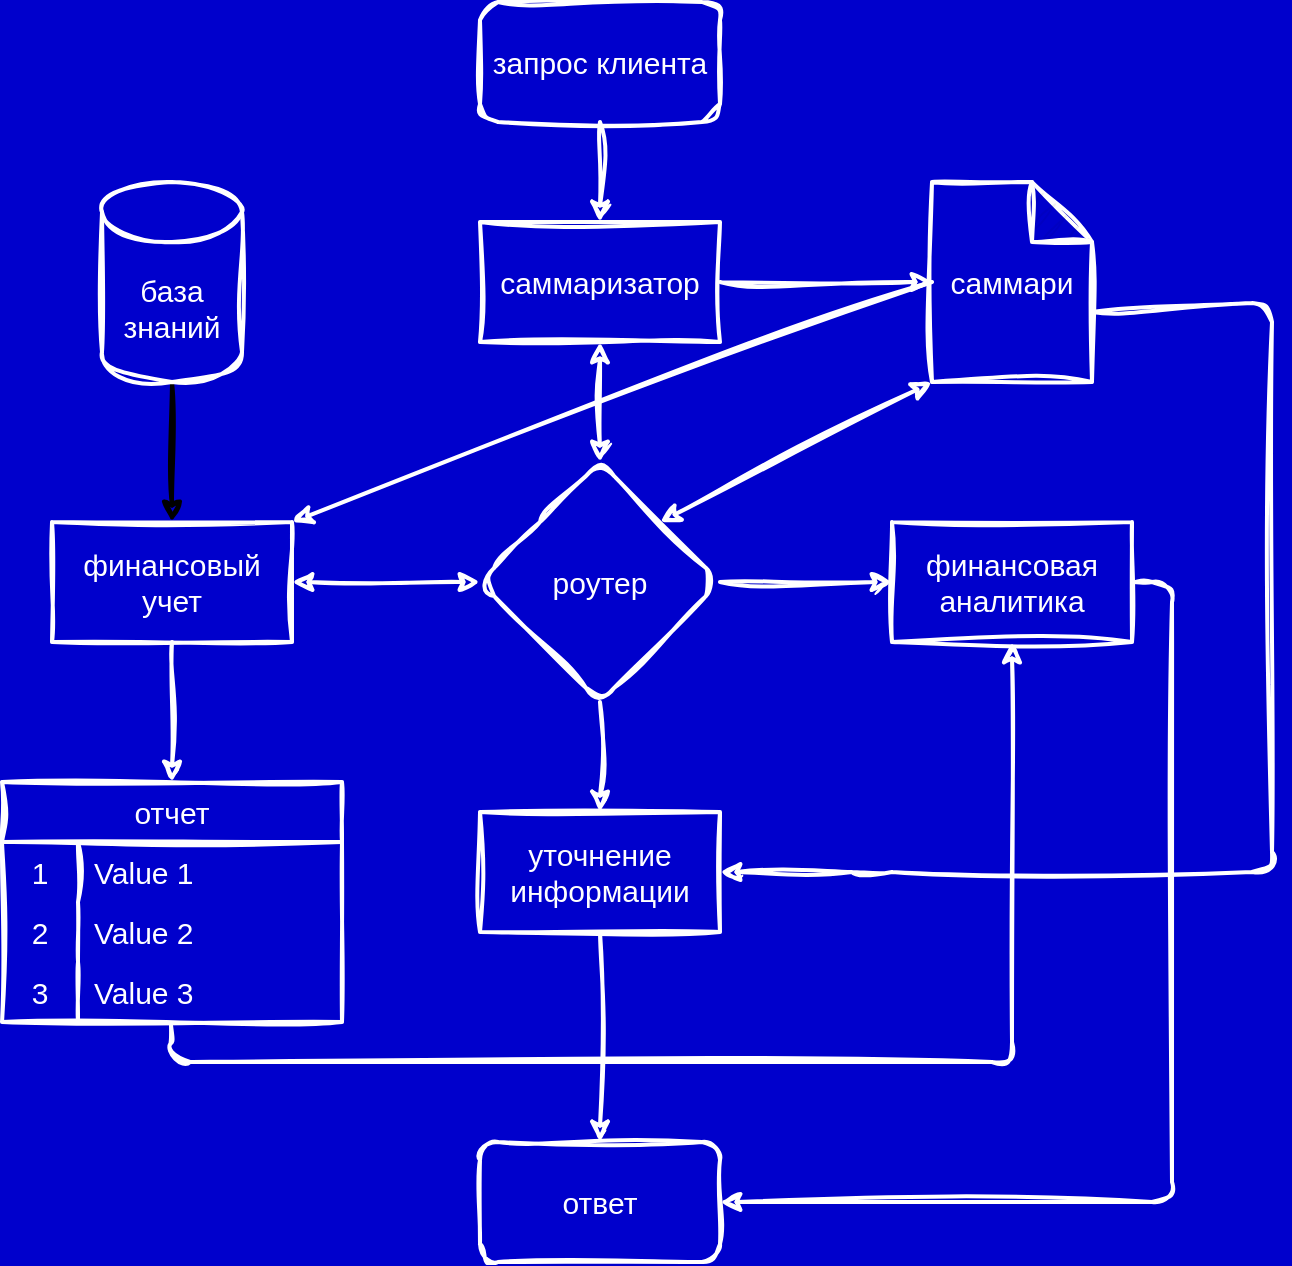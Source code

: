<mxfile scale="1" border="5">
    <diagram id="DygxBxDoU2bb-XoBJA6e" name="проект">
        <mxGraphModel dx="752" dy="701" grid="1" gridSize="40" guides="1" tooltips="1" connect="1" arrows="1" fold="1" page="0" pageScale="1" pageWidth="827" pageHeight="1169" background="light-dark(#0000CC,#0000CC)" math="0" shadow="0" adaptiveColors="auto">
            <root>
                <mxCell id="0"/>
                <mxCell id="1" parent="0"/>
                <mxCell id="112" value="" style="group" vertex="1" connectable="0" parent="1">
                    <mxGeometry x="120" y="150" width="635" height="630" as="geometry"/>
                </mxCell>
                <mxCell id="68" value="&lt;font style=&quot;&quot;&gt;запрос клиента&lt;/font&gt;" style="rounded=1;whiteSpace=wrap;html=1;fontFamily=Helvetica;fontSize=15;fontColor=light-dark(#FFFFFF,#FFFFFF);labelBackgroundColor=none;strokeColor=light-dark(#FFFFFF,#FFFFFF);strokeWidth=2;fillColor=none;align=center;labelBorderColor=none;swimlaneLine=1;shadow=0;sketch=1;curveFitting=1;jiggle=2;" parent="112" vertex="1">
                    <mxGeometry x="239" width="120" height="60" as="geometry"/>
                </mxCell>
                <mxCell id="69" value="" style="edgeStyle=none;shape=connector;rounded=1;html=1;strokeColor=light-dark(#FFFFFF,#FFFFFF);strokeWidth=2;align=center;verticalAlign=middle;fontFamily=Helvetica;fontSize=15;fontColor=light-dark(#FFFFFF,#FFFFFF);labelBackgroundColor=default;endArrow=classic;labelBorderColor=none;swimlaneLine=1;shadow=0;sketch=1;curveFitting=1;jiggle=2;" parent="112" source="68" target="3" edge="1">
                    <mxGeometry relative="1" as="geometry"/>
                </mxCell>
                <mxCell id="7" value="" style="edgeStyle=none;html=1;fontFamily=Helvetica;fontSize=15;fontColor=light-dark(#FFFFFF,#FFFFFF);labelBorderColor=none;labelBackgroundColor=none;strokeWidth=2;strokeColor=light-dark(#FFFFFF,#FFFFFF);startArrow=classic;startFill=1;swimlaneLine=1;shadow=0;sketch=1;curveFitting=1;jiggle=2;" parent="112" source="3" target="5" edge="1">
                    <mxGeometry relative="1" as="geometry"/>
                </mxCell>
                <mxCell id="70" value="" style="edgeStyle=none;shape=connector;rounded=1;html=1;strokeColor=light-dark(#FFFFFF,#FFFFFF);strokeWidth=2;align=center;verticalAlign=middle;fontFamily=Helvetica;fontSize=15;fontColor=light-dark(#FFFFFF,#FFFFFF);labelBackgroundColor=default;endArrow=classic;labelBorderColor=none;swimlaneLine=1;shadow=0;sketch=1;curveFitting=1;jiggle=2;" parent="112" source="3" target="33" edge="1">
                    <mxGeometry relative="1" as="geometry"/>
                </mxCell>
                <mxCell id="3" value="&lt;p&gt;&lt;font&gt;саммаризатор&lt;/font&gt;&lt;/p&gt;" style="rounded=0;whiteSpace=wrap;html=1;glass=0;strokeColor=light-dark(#FFFFFF,#FFFFFF);strokeWidth=2;align=center;verticalAlign=middle;fontFamily=Helvetica;fontSize=15;fontColor=light-dark(#FFFFFF,#FFFFFF);labelBorderColor=none;labelBackgroundColor=none;fillColor=none;swimlaneLine=1;shadow=0;sketch=1;curveFitting=1;jiggle=2;" parent="112" vertex="1">
                    <mxGeometry x="239" y="110" width="120" height="60" as="geometry"/>
                </mxCell>
                <mxCell id="9" value="" style="edgeStyle=none;shape=connector;rounded=1;html=1;strokeColor=light-dark(#FFFFFF,#FFFFFF);strokeWidth=2;align=center;verticalAlign=middle;fontFamily=Helvetica;fontSize=15;fontColor=light-dark(#FFFFFF,#FFFFFF);labelBorderColor=none;labelBackgroundColor=none;endArrow=classic;swimlaneLine=1;startArrow=classic;startFill=1;shadow=0;sketch=1;curveFitting=1;jiggle=2;" parent="112" source="5" target="8" edge="1">
                    <mxGeometry relative="1" as="geometry"/>
                </mxCell>
                <mxCell id="98" style="edgeStyle=none;html=1;exitX=1;exitY=0.5;exitDx=0;exitDy=0;entryX=0;entryY=0.5;entryDx=0;entryDy=0;strokeWidth=2;swimlaneLine=1;shadow=0;fontColor=light-dark(#FFFFFF,#FFFFFF);strokeColor=light-dark(#FFFFFF,#FFFFFF);sketch=1;curveFitting=1;jiggle=2;" parent="112" source="5" target="12" edge="1">
                    <mxGeometry relative="1" as="geometry"/>
                </mxCell>
                <mxCell id="101" value="" style="edgeStyle=none;html=1;strokeWidth=2;strokeColor=light-dark(#FFFFFF,#FFFFFF);swimlaneLine=1;sketch=1;curveFitting=1;jiggle=2;shadow=0;fontColor=light-dark(#FFFFFF,#FFFFFF);" edge="1" parent="112" source="5" target="10">
                    <mxGeometry relative="1" as="geometry"/>
                </mxCell>
                <mxCell id="5" value="&lt;font&gt;роутер&lt;/font&gt;" style="rhombus;whiteSpace=wrap;html=1;rounded=1;glass=0;strokeColor=light-dark(#FFFFFF,#FFFFFF);strokeWidth=2;align=center;verticalAlign=middle;fontFamily=Helvetica;fontSize=15;fontColor=light-dark(#FFFFFF,#FFFFFF);labelBorderColor=none;labelBackgroundColor=none;fillColor=none;swimlaneLine=1;shadow=0;sketch=1;curveFitting=1;jiggle=2;" parent="112" vertex="1">
                    <mxGeometry x="239" y="230" width="120" height="120" as="geometry"/>
                </mxCell>
                <mxCell id="72" style="edgeStyle=none;shape=connector;rounded=1;html=1;exitX=0.5;exitY=1;exitDx=0;exitDy=0;entryX=0.5;entryY=0;entryDx=0;entryDy=0;strokeColor=light-dark(#FFFFFF,#FFFFFF);strokeWidth=2;align=center;verticalAlign=middle;fontFamily=Helvetica;fontSize=15;fontColor=light-dark(#FFFFFF,#FFFFFF);labelBackgroundColor=default;endArrow=classic;labelBorderColor=none;swimlaneLine=1;shadow=0;sketch=1;curveFitting=1;jiggle=2;" parent="112" source="8" target="77" edge="1">
                    <mxGeometry relative="1" as="geometry">
                        <mxPoint x="85" y="382.5" as="targetPoint"/>
                    </mxGeometry>
                </mxCell>
                <mxCell id="8" value="&lt;font&gt;финансовый учет&lt;/font&gt;" style="rounded=0;whiteSpace=wrap;html=1;glass=0;strokeColor=light-dark(#FFFFFF,#FFFFFF);strokeWidth=2;align=center;verticalAlign=middle;fontFamily=Helvetica;fontSize=15;fontColor=light-dark(#FFFFFF,#FFFFFF);labelBorderColor=none;labelBackgroundColor=none;fillColor=none;swimlaneLine=1;shadow=0;sketch=1;curveFitting=1;jiggle=2;" parent="112" vertex="1">
                    <mxGeometry x="25" y="260" width="120" height="60" as="geometry"/>
                </mxCell>
                <mxCell id="99" style="edgeStyle=none;html=1;exitX=0.5;exitY=1;exitDx=0;exitDy=0;entryX=0.5;entryY=0;entryDx=0;entryDy=0;spacing=2;strokeWidth=2;strokeColor=light-dark(#FFFFFF,#FFFFFF);swimlaneLine=1;sketch=1;curveFitting=1;jiggle=2;shadow=0;fontColor=light-dark(#FFFFFF,#FFFFFF);" parent="112" source="10" target="88" edge="1">
                    <mxGeometry relative="1" as="geometry"/>
                </mxCell>
                <mxCell id="10" value="&lt;font&gt;уточнение информации&lt;/font&gt;" style="rounded=0;whiteSpace=wrap;html=1;glass=0;strokeColor=light-dark(#FFFFFF,#FFFFFF);strokeWidth=2;align=center;verticalAlign=middle;fontFamily=Helvetica;fontSize=15;fontColor=light-dark(#FFFFFF,#FFFFFF);labelBorderColor=none;labelBackgroundColor=none;fillColor=none;swimlaneLine=1;shadow=0;sketch=1;curveFitting=1;jiggle=2;" parent="112" vertex="1">
                    <mxGeometry x="239" y="405" width="120" height="60" as="geometry"/>
                </mxCell>
                <mxCell id="76" style="edgeStyle=none;shape=connector;rounded=1;html=1;exitX=0.5;exitY=1;exitDx=0;exitDy=0;strokeColor=light-dark(#FFFFFF,#FFFFFF);strokeWidth=2;align=center;verticalAlign=middle;fontFamily=Helvetica;fontSize=15;fontColor=light-dark(#FFFFFF,#FFFFFF);labelBackgroundColor=default;endArrow=none;labelBorderColor=none;swimlaneLine=1;shadow=0;endFill=0;startArrow=classic;startFill=1;entryX=0.497;entryY=1.05;entryDx=0;entryDy=0;entryPerimeter=0;sketch=1;curveFitting=1;jiggle=2;" parent="112" source="12" target="84" edge="1">
                    <mxGeometry relative="1" as="geometry">
                        <mxPoint x="85" y="530" as="targetPoint"/>
                        <Array as="points">
                            <mxPoint x="505" y="530"/>
                            <mxPoint x="84" y="530"/>
                        </Array>
                    </mxGeometry>
                </mxCell>
                <mxCell id="91" style="edgeStyle=none;shape=connector;rounded=1;html=1;exitX=1;exitY=0.5;exitDx=0;exitDy=0;entryX=1;entryY=0.5;entryDx=0;entryDy=0;strokeColor=light-dark(#FFFFFF,#FFFFFF);strokeWidth=2;align=center;verticalAlign=middle;fontFamily=Helvetica;fontSize=15;fontColor=light-dark(#FFFFFF,#FFFFFF);labelBorderColor=none;labelBackgroundColor=none;endArrow=classic;swimlaneLine=1;shadow=0;sketch=1;curveFitting=1;jiggle=2;" parent="112" source="12" target="88" edge="1">
                    <mxGeometry relative="1" as="geometry">
                        <Array as="points">
                            <mxPoint x="585" y="290"/>
                            <mxPoint x="585" y="600"/>
                        </Array>
                    </mxGeometry>
                </mxCell>
                <mxCell id="12" value="&lt;font&gt;финансовая аналитика&lt;/font&gt;" style="rounded=0;whiteSpace=wrap;html=1;glass=0;strokeColor=light-dark(#FFFFFF,#FFFFFF);strokeWidth=2;align=center;verticalAlign=middle;fontFamily=Helvetica;fontSize=15;fontColor=light-dark(#FFFFFF,#FFFFFF);labelBorderColor=none;labelBackgroundColor=none;fillColor=none;swimlaneLine=1;shadow=0;sketch=1;curveFitting=1;jiggle=2;" parent="112" vertex="1">
                    <mxGeometry x="445" y="260" width="120" height="60" as="geometry"/>
                </mxCell>
                <mxCell id="107" style="edgeStyle=none;html=1;exitX=0.5;exitY=1;exitDx=0;exitDy=0;exitPerimeter=0;entryX=0.5;entryY=0;entryDx=0;entryDy=0;strokeWidth=2;sketch=1;curveFitting=1;jiggle=2;startArrow=none;startFill=0;" edge="1" parent="112" source="14" target="8">
                    <mxGeometry relative="1" as="geometry"/>
                </mxCell>
                <mxCell id="14" value="&lt;font&gt;база знаний&lt;/font&gt;" style="shape=cylinder3;whiteSpace=wrap;html=1;boundedLbl=1;backgroundOutline=1;size=15;rounded=1;glass=0;strokeColor=light-dark(#FFFFFF,#FFFFFF);strokeWidth=2;align=center;verticalAlign=middle;fontFamily=Helvetica;fontSize=15;fontColor=light-dark(#FFFFFF,#FFFFFF);labelBorderColor=none;labelBackgroundColor=none;fillColor=none;swimlaneLine=1;shadow=0;sketch=1;curveFitting=1;jiggle=2;" parent="112" vertex="1">
                    <mxGeometry x="50" y="90" width="70" height="100" as="geometry"/>
                </mxCell>
                <mxCell id="74" style="edgeStyle=none;shape=connector;rounded=1;html=1;exitX=0;exitY=0;exitDx=80;exitDy=65;exitPerimeter=0;entryX=1;entryY=0.5;entryDx=0;entryDy=0;strokeColor=light-dark(#FFFFFF,#FFFFFF);strokeWidth=2;align=center;verticalAlign=middle;fontFamily=Helvetica;fontSize=15;fontColor=light-dark(#FFFFFF,#FFFFFF);labelBackgroundColor=default;endArrow=classic;labelBorderColor=none;swimlaneLine=1;shadow=0;sketch=1;curveFitting=1;jiggle=2;" parent="112" source="33" target="10" edge="1">
                    <mxGeometry relative="1" as="geometry">
                        <Array as="points">
                            <mxPoint x="635" y="150"/>
                            <mxPoint x="635" y="435"/>
                            <mxPoint x="435" y="435"/>
                        </Array>
                    </mxGeometry>
                </mxCell>
                <mxCell id="93" style="edgeStyle=none;shape=connector;rounded=1;html=1;exitX=0;exitY=0.5;exitDx=0;exitDy=0;exitPerimeter=0;entryX=1;entryY=0;entryDx=0;entryDy=0;strokeColor=light-dark(#FFFFFF,#FFFFFF);strokeWidth=2;align=center;verticalAlign=middle;fontFamily=Helvetica;fontSize=15;fontColor=light-dark(#FFFFFF,#FFFFFF);labelBackgroundColor=default;endArrow=classic;labelBorderColor=none;swimlaneLine=1;shadow=0;sketch=1;curveFitting=1;jiggle=2;" parent="112" source="33" target="8" edge="1">
                    <mxGeometry relative="1" as="geometry"/>
                </mxCell>
                <mxCell id="33" value="&lt;p style=&quot;margin-top: 0px; margin-bottom: 0px;&quot;&gt;&lt;font&gt;саммари&lt;/font&gt;&lt;/p&gt;" style="shape=note;whiteSpace=wrap;html=1;backgroundOutline=1;darkOpacity=0.05;rounded=1;glass=0;strokeColor=light-dark(#FFFFFF,#FFFFFF);strokeWidth=2;align=center;verticalAlign=middle;fontFamily=Helvetica;fontSize=15;fontColor=light-dark(#FFFFFF,#FFFFFF);labelBorderColor=none;labelBackgroundColor=none;fillColor=none;swimlaneLine=1;textShadow=0;shadow=0;sketch=1;curveFitting=1;jiggle=2;" parent="112" vertex="1">
                    <mxGeometry x="465" y="90" width="80" height="100" as="geometry"/>
                </mxCell>
                <mxCell id="71" style="edgeStyle=none;rounded=1;html=1;exitX=1;exitY=0;exitDx=0;exitDy=0;entryX=0;entryY=1;entryDx=0;entryDy=0;entryPerimeter=0;strokeColor=light-dark(#FFFFFF,#FFFFFF);strokeWidth=2;align=center;verticalAlign=middle;fontFamily=Helvetica;fontSize=15;fontColor=light-dark(#FFFFFF,#FFFFFF);labelBackgroundColor=default;endArrow=classic;startArrow=classic;startFill=1;endFill=1;labelBorderColor=none;swimlaneLine=1;shadow=0;sketch=1;curveFitting=1;jiggle=2;" parent="112" source="5" target="33" edge="1">
                    <mxGeometry relative="1" as="geometry"/>
                </mxCell>
                <mxCell id="77" value="отчет" style="shape=table;startSize=30;container=1;collapsible=0;childLayout=tableLayout;fixedRows=1;rowLines=0;fontStyle=0;strokeColor=light-dark(#FFFFFF,#FFFFFF);fontSize=15;fontFamily=Helvetica;fontColor=light-dark(#FFFFFF,#FFFFFF);labelBackgroundColor=none;strokeWidth=2;fillColor=none;labelBorderColor=none;swimlaneLine=1;whiteSpace=wrap;shadow=0;sketch=1;curveFitting=1;jiggle=2;" parent="112" vertex="1">
                    <mxGeometry y="390" width="170" height="120" as="geometry"/>
                </mxCell>
                <mxCell id="78" value="" style="shape=tableRow;horizontal=0;startSize=0;swimlaneHead=0;swimlaneBody=0;top=0;left=0;bottom=0;right=0;collapsible=0;dropTarget=0;fillColor=none;points=[[0,0.5],[1,0.5]];portConstraint=eastwest;strokeColor=light-dark(#FFFFFF,#FFFFFF);fontSize=15;fontFamily=Helvetica;fontColor=light-dark(#FFFFFF,#FFFFFF);labelBackgroundColor=none;strokeWidth=2;labelBorderColor=none;swimlaneLine=1;whiteSpace=wrap;shadow=0;sketch=1;curveFitting=1;jiggle=2;" parent="77" vertex="1">
                    <mxGeometry y="30" width="170" height="30" as="geometry"/>
                </mxCell>
                <mxCell id="79" value="1" style="shape=partialRectangle;html=1;whiteSpace=wrap;connectable=0;fillColor=none;top=0;left=0;bottom=0;right=0;overflow=hidden;pointerEvents=1;strokeColor=light-dark(#FFFFFF,#FFFFFF);fontSize=15;fontFamily=Helvetica;fontColor=light-dark(#FFFFFF,#FFFFFF);labelBackgroundColor=none;strokeWidth=2;labelBorderColor=none;swimlaneLine=1;shadow=0;sketch=1;curveFitting=1;jiggle=2;" parent="78" vertex="1">
                    <mxGeometry width="38" height="30" as="geometry">
                        <mxRectangle width="38" height="30" as="alternateBounds"/>
                    </mxGeometry>
                </mxCell>
                <mxCell id="80" value="&lt;font style=&quot;&quot;&gt;Value 1&lt;/font&gt;" style="shape=partialRectangle;html=1;whiteSpace=wrap;connectable=0;fillColor=none;top=0;left=0;bottom=0;right=0;align=left;spacingLeft=6;overflow=hidden;strokeColor=light-dark(#FFFFFF,#FFFFFF);fontSize=15;fontFamily=Helvetica;fontColor=light-dark(#FFFFFF,#FFFFFF);labelBackgroundColor=none;strokeWidth=2;labelBorderColor=none;swimlaneLine=1;shadow=0;sketch=1;curveFitting=1;jiggle=2;" parent="78" vertex="1">
                    <mxGeometry x="38" width="132" height="30" as="geometry">
                        <mxRectangle width="132" height="30" as="alternateBounds"/>
                    </mxGeometry>
                </mxCell>
                <mxCell id="81" value="" style="shape=tableRow;horizontal=0;startSize=0;swimlaneHead=0;swimlaneBody=0;top=0;left=0;bottom=0;right=0;collapsible=0;dropTarget=0;fillColor=none;points=[[0,0.5],[1,0.5]];portConstraint=eastwest;strokeColor=light-dark(#FFFFFF,#FFFFFF);fontSize=15;fontFamily=Helvetica;fontColor=light-dark(#FFFFFF,#FFFFFF);labelBackgroundColor=default;strokeWidth=2;labelBorderColor=none;swimlaneLine=1;whiteSpace=wrap;shadow=0;sketch=1;curveFitting=1;jiggle=2;" parent="77" vertex="1">
                    <mxGeometry y="60" width="170" height="30" as="geometry"/>
                </mxCell>
                <mxCell id="82" value="2" style="shape=partialRectangle;html=1;whiteSpace=wrap;connectable=0;fillColor=none;top=0;left=0;bottom=0;right=0;overflow=hidden;strokeColor=light-dark(#FFFFFF,#FFFFFF);fontSize=15;fontFamily=Helvetica;fontColor=light-dark(#FFFFFF,#FFFFFF);labelBackgroundColor=none;strokeWidth=2;labelBorderColor=none;swimlaneLine=1;shadow=0;sketch=1;curveFitting=1;jiggle=2;" parent="81" vertex="1">
                    <mxGeometry width="38" height="30" as="geometry">
                        <mxRectangle width="38" height="30" as="alternateBounds"/>
                    </mxGeometry>
                </mxCell>
                <mxCell id="83" value="&lt;font&gt;Value 2&lt;/font&gt;" style="shape=partialRectangle;html=1;whiteSpace=wrap;connectable=0;fillColor=none;top=0;left=0;bottom=0;right=0;align=left;spacingLeft=6;overflow=hidden;strokeColor=light-dark(#FFFFFF,#FFFFFF);fontSize=15;fontFamily=Helvetica;fontColor=light-dark(#FFFFFF,#FFFFFF);labelBackgroundColor=none;strokeWidth=2;labelBorderColor=none;swimlaneLine=1;shadow=0;sketch=1;curveFitting=1;jiggle=2;" parent="81" vertex="1">
                    <mxGeometry x="38" width="132" height="30" as="geometry">
                        <mxRectangle width="132" height="30" as="alternateBounds"/>
                    </mxGeometry>
                </mxCell>
                <mxCell id="84" value="" style="shape=tableRow;horizontal=0;startSize=0;swimlaneHead=0;swimlaneBody=0;top=0;left=0;bottom=0;right=0;collapsible=0;dropTarget=0;fillColor=none;points=[[0,0.5],[1,0.5]];portConstraint=eastwest;strokeColor=light-dark(#FFFFFF,#FFFFFF);fontSize=15;fontFamily=Helvetica;fontColor=light-dark(#FFFFFF,#FFFFFF);labelBackgroundColor=default;strokeWidth=2;labelBorderColor=none;swimlaneLine=1;whiteSpace=wrap;shadow=0;sketch=1;curveFitting=1;jiggle=2;" parent="77" vertex="1">
                    <mxGeometry y="90" width="170" height="30" as="geometry"/>
                </mxCell>
                <mxCell id="85" value="3" style="shape=partialRectangle;html=1;whiteSpace=wrap;connectable=0;fillColor=none;top=0;left=0;bottom=0;right=0;overflow=hidden;strokeColor=light-dark(#FFFFFF,#FFFFFF);fontSize=15;fontFamily=Helvetica;fontColor=light-dark(#FFFFFF,#FFFFFF);labelBackgroundColor=none;strokeWidth=2;labelBorderColor=none;swimlaneLine=1;shadow=0;sketch=1;curveFitting=1;jiggle=2;" parent="84" vertex="1">
                    <mxGeometry width="38" height="30" as="geometry">
                        <mxRectangle width="38" height="30" as="alternateBounds"/>
                    </mxGeometry>
                </mxCell>
                <mxCell id="86" value="&lt;font&gt;Value 3&lt;/font&gt;" style="shape=partialRectangle;html=1;whiteSpace=wrap;connectable=0;fillColor=none;top=0;left=0;bottom=0;right=0;align=left;spacingLeft=6;overflow=hidden;strokeColor=light-dark(#FFFFFF,#FFFFFF);fontSize=15;fontFamily=Helvetica;fontColor=light-dark(#FFFFFF,#FFFFFF);labelBackgroundColor=none;strokeWidth=2;labelBorderColor=none;swimlaneLine=1;shadow=0;sketch=1;curveFitting=1;jiggle=2;" parent="84" vertex="1">
                    <mxGeometry x="38" width="132" height="30" as="geometry">
                        <mxRectangle width="132" height="30" as="alternateBounds"/>
                    </mxGeometry>
                </mxCell>
                <mxCell id="88" value="&lt;font&gt;ответ&lt;/font&gt;" style="rounded=1;whiteSpace=wrap;html=1;glass=0;strokeColor=light-dark(#FFFFFF,#FFFFFF);strokeWidth=2;align=center;verticalAlign=middle;fontFamily=Helvetica;fontSize=15;fontColor=light-dark(#FFFFFF,#FFFFFF);labelBorderColor=none;labelBackgroundColor=none;fillColor=none;swimlaneLine=1;shadow=0;sketch=1;curveFitting=1;jiggle=2;" parent="112" vertex="1">
                    <mxGeometry x="239" y="570" width="120" height="60" as="geometry"/>
                </mxCell>
            </root>
        </mxGraphModel>
    </diagram>
</mxfile>